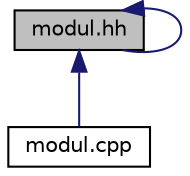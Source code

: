 digraph G
{
  edge [fontname="Helvetica",fontsize="10",labelfontname="Helvetica",labelfontsize="10"];
  node [fontname="Helvetica",fontsize="10",shape=record];
  Node1 [label="modul.hh",height=0.2,width=0.4,color="black", fillcolor="grey75", style="filled" fontcolor="black"];
  Node1 -> Node1 [dir="back",color="midnightblue",fontsize="10",style="solid",fontname="Helvetica"];
  Node1 -> Node2 [dir="back",color="midnightblue",fontsize="10",style="solid",fontname="Helvetica"];
  Node2 [label="modul.cpp",height=0.2,width=0.4,color="black", fillcolor="white", style="filled",URL="$modul_8cpp.html",tooltip="Plik zawiera implementację metody z modułu &#39;modul.hh&#39;, czyli metody służącej do sortowania i wyświetl..."];
}
